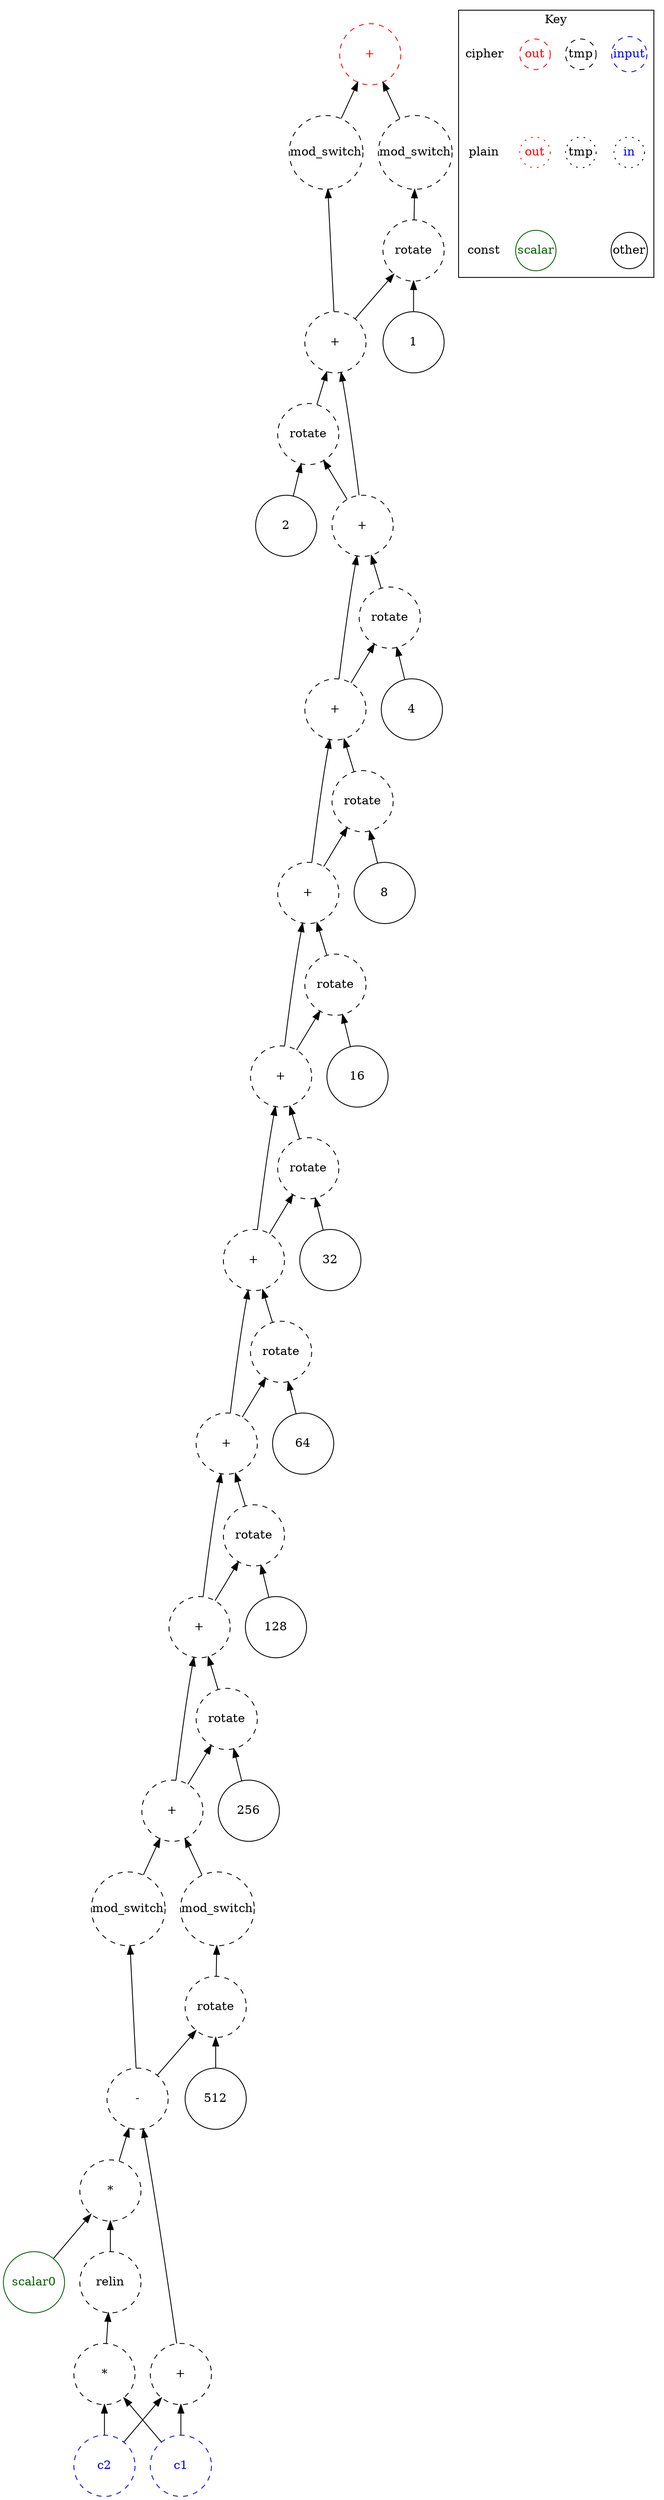 digraph "hamming_distance" {
node [shape=circle width=1 margin=0]
edge [dir=back]
2 [label="2" style=solid]
4 [label="4" style=solid]
8 [label="8" style=solid]
16 [label="16" style=solid]
32 [label="32" style=solid]
64 [label="64" style=solid]
128 [label="128" style=solid]
256 [label="256" style=solid]
ciphertext1 [label="c2" style=dashed color=blue fontcolor=blue]
ciphertext0 [label="c1" style=dashed color=blue fontcolor=blue]
ciphertext38 [label="*" style=dashed]
ciphertext38 -> ciphertext0
ciphertext38 -> ciphertext1
ciphertext3 [label="relin" style=dashed]
ciphertext3 -> ciphertext38
scalar0 [label="scalar0" style=solid color=darkgreen fontcolor=darkgreen]
ciphertext4 [label="*" style=dashed]
ciphertext4 -> scalar0
ciphertext4 -> ciphertext3
ciphertext2 [label="+" style=dashed]
ciphertext2 -> ciphertext0
ciphertext2 -> ciphertext1
ciphertext5 [label="-" style=dashed]
ciphertext5 -> ciphertext2
ciphertext5 -> ciphertext4
ciphertext5_level1 [label="mod_switch" style=dashed]
ciphertext5_level1 -> ciphertext5
512 [label="512" style=solid]
ciphertext6 [label="rotate" style=dashed]
ciphertext6 -> ciphertext5
ciphertext6 -> 512
ciphertext6_level1 [label="mod_switch" style=dashed]
ciphertext6_level1 -> ciphertext6
ciphertext7 [label="+" style=dashed]
ciphertext7 -> ciphertext6_level1
ciphertext7 -> ciphertext5_level1
ciphertext8 [label="rotate" style=dashed]
ciphertext8 -> ciphertext7
ciphertext8 -> 256
ciphertext9 [label="+" style=dashed]
ciphertext9 -> ciphertext7
ciphertext9 -> ciphertext8
ciphertext10 [label="rotate" style=dashed]
ciphertext10 -> ciphertext9
ciphertext10 -> 128
ciphertext11 [label="+" style=dashed]
ciphertext11 -> ciphertext9
ciphertext11 -> ciphertext10
ciphertext12 [label="rotate" style=dashed]
ciphertext12 -> ciphertext11
ciphertext12 -> 64
ciphertext13 [label="+" style=dashed]
ciphertext13 -> ciphertext11
ciphertext13 -> ciphertext12
ciphertext14 [label="rotate" style=dashed]
ciphertext14 -> ciphertext13
ciphertext14 -> 32
ciphertext15 [label="+" style=dashed]
ciphertext15 -> ciphertext13
ciphertext15 -> ciphertext14
ciphertext16 [label="rotate" style=dashed]
ciphertext16 -> ciphertext15
ciphertext16 -> 16
ciphertext17 [label="+" style=dashed]
ciphertext17 -> ciphertext15
ciphertext17 -> ciphertext16
ciphertext18 [label="rotate" style=dashed]
ciphertext18 -> ciphertext17
ciphertext18 -> 8
ciphertext19 [label="+" style=dashed]
ciphertext19 -> ciphertext17
ciphertext19 -> ciphertext18
ciphertext20 [label="rotate" style=dashed]
ciphertext20 -> ciphertext19
ciphertext20 -> 4
ciphertext21 [label="+" style=dashed]
ciphertext21 -> ciphertext19
ciphertext21 -> ciphertext20
ciphertext22 [label="rotate" style=dashed]
ciphertext22 -> ciphertext21
ciphertext22 -> 2
ciphertext23 [label="+" style=dashed]
ciphertext23 -> ciphertext21
ciphertext23 -> ciphertext22
ciphertext23_level0 [label="mod_switch" style=dashed]
ciphertext23_level0 -> ciphertext23
1 [label="1" style=solid]
ciphertext24 [label="rotate" style=dashed]
ciphertext24 -> ciphertext23
ciphertext24 -> 1
ciphertext24_level0 [label="mod_switch" style=dashed]
ciphertext24_level0 -> ciphertext24
ciphertext25 [label="+" style=dashed color=red fontcolor=red]
ciphertext25 -> ciphertext24_level0
ciphertext25 -> ciphertext23_level0
subgraph cluster_key {
    graph[label="Key"]
    node [width=0.5]
    edge [dir=forward style=invis]
    in_cipher [label=input color=blue fontcolor=blue style=dashed]
    tmp_cipher [label=tmp color=black fontcolor=black style=dashed]
    out_cipher [label=out color=red fontcolor=red style=dashed]
    cipher [shape=plain]

    in_plain [label=in icolor=blue fontcolor=blue style=dotted]
    tmp_plain [label=tmp color=black fontcolor=black style=dotted]
    out_plain [label=out color=red fontcolor=red style=dotted]
    plain [shape=plain]
    
    other [color=black fontcolor=black style=solid]
    scalar [color=darkgreen fontcolor=darkgreen style=solid]
    const[shape=plain]
    
    cipher -> plain
    plain -> const
    out_cipher -> out_plain
    in_cipher -> in_plain
    tmp_cipher -> tmp_plain
    in_plain -> other
    out_plain -> scalar
}
}
